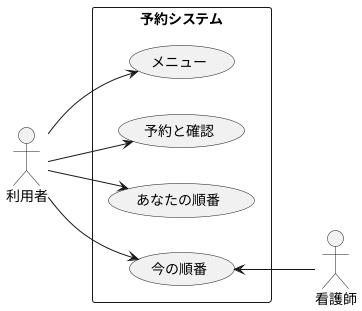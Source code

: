 @startuml
left to right direction
actor 利用者 as user
actor 看護師 as doctor
rectangle 予約システム {
    usecase メニュー
    usecase 予約と確認
    usecase あなたの順番
    usecase 今の順番
}
user --> メニュー
user --> 予約と確認
user --> 今の順番
user --> あなたの順番
今の順番 <-- doctor
@enduml